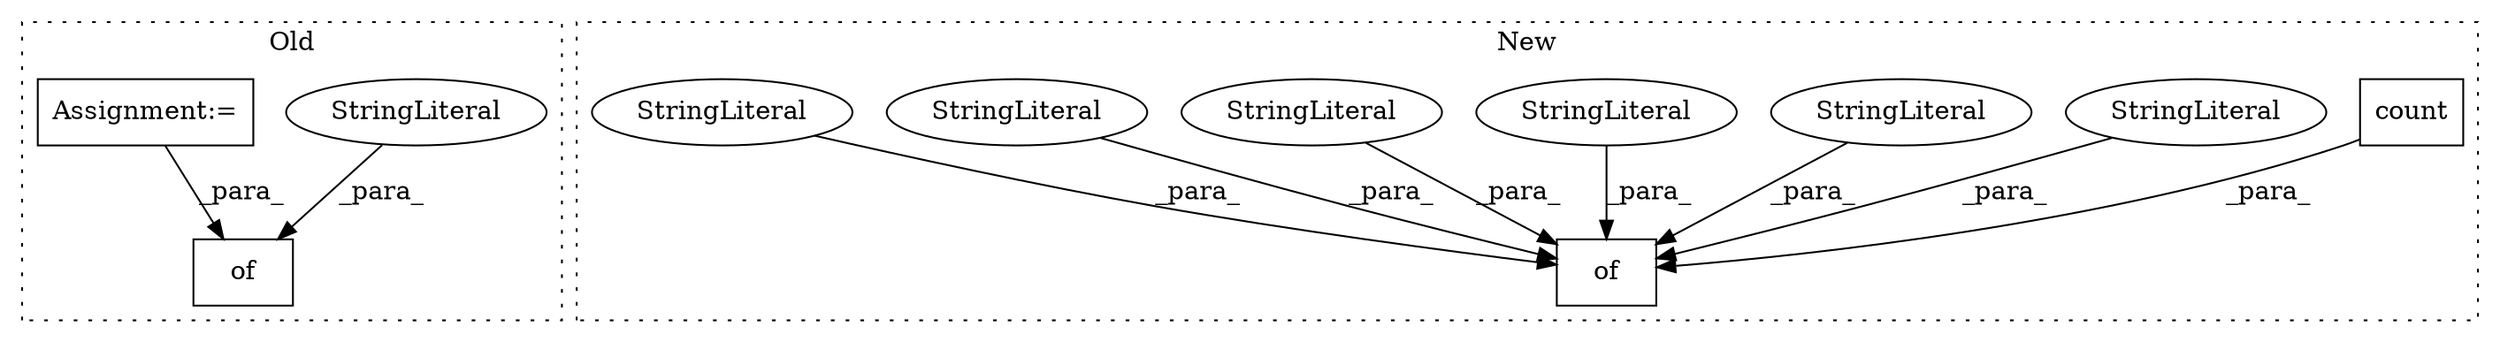 digraph G {
subgraph cluster0 {
1 [label="of" a="32" s="14444,14482" l="3,1" shape="box"];
3 [label="StringLiteral" a="45" s="14447" l="7" shape="ellipse"];
9 [label="Assignment:=" a="7" s="14088" l="1" shape="box"];
label = "Old";
style="dotted";
}
subgraph cluster1 {
2 [label="count" a="32" s="14883" l="7" shape="box"];
4 [label="of" a="32" s="14314,14905" l="3,1" shape="box"];
5 [label="StringLiteral" a="45" s="14644" l="54" shape="ellipse"];
6 [label="StringLiteral" a="45" s="14317" l="7" shape="ellipse"];
7 [label="StringLiteral" a="45" s="14699" l="8" shape="ellipse"];
8 [label="StringLiteral" a="45" s="14566" l="8" shape="ellipse"];
10 [label="StringLiteral" a="45" s="14469" l="6" shape="ellipse"];
11 [label="StringLiteral" a="45" s="14374" l="22" shape="ellipse"];
label = "New";
style="dotted";
}
2 -> 4 [label="_para_"];
3 -> 1 [label="_para_"];
5 -> 4 [label="_para_"];
6 -> 4 [label="_para_"];
7 -> 4 [label="_para_"];
8 -> 4 [label="_para_"];
9 -> 1 [label="_para_"];
10 -> 4 [label="_para_"];
11 -> 4 [label="_para_"];
}